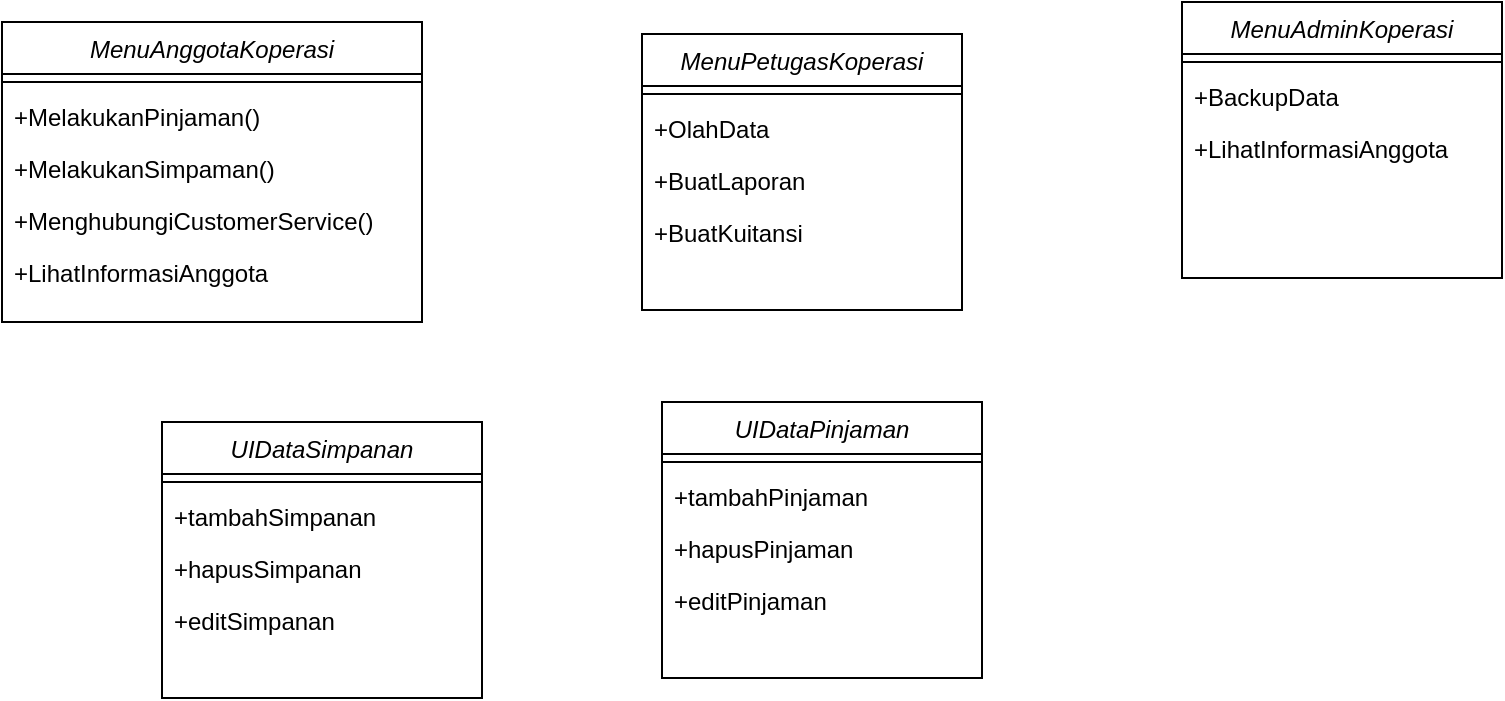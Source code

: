<mxfile version="17.4.3" type="github">
  <diagram id="C5RBs43oDa-KdzZeNtuy" name="Page-1">
    <mxGraphModel dx="997" dy="540" grid="1" gridSize="10" guides="1" tooltips="1" connect="1" arrows="1" fold="1" page="1" pageScale="1" pageWidth="827" pageHeight="1169" math="0" shadow="0">
      <root>
        <mxCell id="WIyWlLk6GJQsqaUBKTNV-0" />
        <mxCell id="WIyWlLk6GJQsqaUBKTNV-1" parent="WIyWlLk6GJQsqaUBKTNV-0" />
        <mxCell id="zkfFHV4jXpPFQw0GAbJ--0" value="UIDataSimpanan" style="swimlane;fontStyle=2;align=center;verticalAlign=top;childLayout=stackLayout;horizontal=1;startSize=26;horizontalStack=0;resizeParent=1;resizeLast=0;collapsible=1;marginBottom=0;rounded=0;shadow=0;strokeWidth=1;" parent="WIyWlLk6GJQsqaUBKTNV-1" vertex="1">
          <mxGeometry x="110" y="320" width="160" height="138" as="geometry">
            <mxRectangle x="230" y="140" width="160" height="26" as="alternateBounds" />
          </mxGeometry>
        </mxCell>
        <mxCell id="zkfFHV4jXpPFQw0GAbJ--4" value="" style="line;html=1;strokeWidth=1;align=left;verticalAlign=middle;spacingTop=-1;spacingLeft=3;spacingRight=3;rotatable=0;labelPosition=right;points=[];portConstraint=eastwest;" parent="zkfFHV4jXpPFQw0GAbJ--0" vertex="1">
          <mxGeometry y="26" width="160" height="8" as="geometry" />
        </mxCell>
        <mxCell id="zkfFHV4jXpPFQw0GAbJ--5" value="+tambahSimpanan" style="text;align=left;verticalAlign=top;spacingLeft=4;spacingRight=4;overflow=hidden;rotatable=0;points=[[0,0.5],[1,0.5]];portConstraint=eastwest;" parent="zkfFHV4jXpPFQw0GAbJ--0" vertex="1">
          <mxGeometry y="34" width="160" height="26" as="geometry" />
        </mxCell>
        <mxCell id="Pjv1aFeog5jZc0ne90wT-23" value="+hapusSimpanan" style="text;align=left;verticalAlign=top;spacingLeft=4;spacingRight=4;overflow=hidden;rotatable=0;points=[[0,0.5],[1,0.5]];portConstraint=eastwest;" vertex="1" parent="zkfFHV4jXpPFQw0GAbJ--0">
          <mxGeometry y="60" width="160" height="26" as="geometry" />
        </mxCell>
        <mxCell id="Pjv1aFeog5jZc0ne90wT-22" value="+editSimpanan" style="text;align=left;verticalAlign=top;spacingLeft=4;spacingRight=4;overflow=hidden;rotatable=0;points=[[0,0.5],[1,0.5]];portConstraint=eastwest;" vertex="1" parent="zkfFHV4jXpPFQw0GAbJ--0">
          <mxGeometry y="86" width="160" height="26" as="geometry" />
        </mxCell>
        <mxCell id="Pjv1aFeog5jZc0ne90wT-0" value="MenuAnggotaKoperasi" style="swimlane;fontStyle=2;align=center;verticalAlign=top;childLayout=stackLayout;horizontal=1;startSize=26;horizontalStack=0;resizeParent=1;resizeLast=0;collapsible=1;marginBottom=0;rounded=0;shadow=0;strokeWidth=1;" vertex="1" parent="WIyWlLk6GJQsqaUBKTNV-1">
          <mxGeometry x="30" y="120" width="210" height="150" as="geometry">
            <mxRectangle x="230" y="140" width="160" height="26" as="alternateBounds" />
          </mxGeometry>
        </mxCell>
        <mxCell id="Pjv1aFeog5jZc0ne90wT-4" value="" style="line;html=1;strokeWidth=1;align=left;verticalAlign=middle;spacingTop=-1;spacingLeft=3;spacingRight=3;rotatable=0;labelPosition=right;points=[];portConstraint=eastwest;" vertex="1" parent="Pjv1aFeog5jZc0ne90wT-0">
          <mxGeometry y="26" width="210" height="8" as="geometry" />
        </mxCell>
        <mxCell id="Pjv1aFeog5jZc0ne90wT-5" value="+MelakukanPinjaman()" style="text;align=left;verticalAlign=top;spacingLeft=4;spacingRight=4;overflow=hidden;rotatable=0;points=[[0,0.5],[1,0.5]];portConstraint=eastwest;" vertex="1" parent="Pjv1aFeog5jZc0ne90wT-0">
          <mxGeometry y="34" width="210" height="26" as="geometry" />
        </mxCell>
        <mxCell id="Pjv1aFeog5jZc0ne90wT-9" value="+MelakukanSimpaman()" style="text;align=left;verticalAlign=top;spacingLeft=4;spacingRight=4;overflow=hidden;rotatable=0;points=[[0,0.5],[1,0.5]];portConstraint=eastwest;" vertex="1" parent="Pjv1aFeog5jZc0ne90wT-0">
          <mxGeometry y="60" width="210" height="26" as="geometry" />
        </mxCell>
        <mxCell id="Pjv1aFeog5jZc0ne90wT-12" value="+MenghubungiCustomerService()" style="text;align=left;verticalAlign=top;spacingLeft=4;spacingRight=4;overflow=hidden;rotatable=0;points=[[0,0.5],[1,0.5]];portConstraint=eastwest;" vertex="1" parent="Pjv1aFeog5jZc0ne90wT-0">
          <mxGeometry y="86" width="210" height="26" as="geometry" />
        </mxCell>
        <mxCell id="Pjv1aFeog5jZc0ne90wT-28" value="+LihatInformasiAnggota" style="text;align=left;verticalAlign=top;spacingLeft=4;spacingRight=4;overflow=hidden;rotatable=0;points=[[0,0.5],[1,0.5]];portConstraint=eastwest;" vertex="1" parent="Pjv1aFeog5jZc0ne90wT-0">
          <mxGeometry y="112" width="210" height="26" as="geometry" />
        </mxCell>
        <mxCell id="Pjv1aFeog5jZc0ne90wT-6" value="MenuAdminKoperasi" style="swimlane;fontStyle=2;align=center;verticalAlign=top;childLayout=stackLayout;horizontal=1;startSize=26;horizontalStack=0;resizeParent=1;resizeLast=0;collapsible=1;marginBottom=0;rounded=0;shadow=0;strokeWidth=1;" vertex="1" parent="WIyWlLk6GJQsqaUBKTNV-1">
          <mxGeometry x="620" y="110" width="160" height="138" as="geometry">
            <mxRectangle x="230" y="140" width="160" height="26" as="alternateBounds" />
          </mxGeometry>
        </mxCell>
        <mxCell id="Pjv1aFeog5jZc0ne90wT-7" value="" style="line;html=1;strokeWidth=1;align=left;verticalAlign=middle;spacingTop=-1;spacingLeft=3;spacingRight=3;rotatable=0;labelPosition=right;points=[];portConstraint=eastwest;" vertex="1" parent="Pjv1aFeog5jZc0ne90wT-6">
          <mxGeometry y="26" width="160" height="8" as="geometry" />
        </mxCell>
        <mxCell id="Pjv1aFeog5jZc0ne90wT-8" value="+BackupData" style="text;align=left;verticalAlign=top;spacingLeft=4;spacingRight=4;overflow=hidden;rotatable=0;points=[[0,0.5],[1,0.5]];portConstraint=eastwest;" vertex="1" parent="Pjv1aFeog5jZc0ne90wT-6">
          <mxGeometry y="34" width="160" height="26" as="geometry" />
        </mxCell>
        <mxCell id="Pjv1aFeog5jZc0ne90wT-27" value="+LihatInformasiAnggota" style="text;align=left;verticalAlign=top;spacingLeft=4;spacingRight=4;overflow=hidden;rotatable=0;points=[[0,0.5],[1,0.5]];portConstraint=eastwest;" vertex="1" parent="Pjv1aFeog5jZc0ne90wT-6">
          <mxGeometry y="60" width="160" height="26" as="geometry" />
        </mxCell>
        <mxCell id="Pjv1aFeog5jZc0ne90wT-19" value="UIDataPinjaman" style="swimlane;fontStyle=2;align=center;verticalAlign=top;childLayout=stackLayout;horizontal=1;startSize=26;horizontalStack=0;resizeParent=1;resizeLast=0;collapsible=1;marginBottom=0;rounded=0;shadow=0;strokeWidth=1;" vertex="1" parent="WIyWlLk6GJQsqaUBKTNV-1">
          <mxGeometry x="360" y="310" width="160" height="138" as="geometry">
            <mxRectangle x="230" y="140" width="160" height="26" as="alternateBounds" />
          </mxGeometry>
        </mxCell>
        <mxCell id="Pjv1aFeog5jZc0ne90wT-20" value="" style="line;html=1;strokeWidth=1;align=left;verticalAlign=middle;spacingTop=-1;spacingLeft=3;spacingRight=3;rotatable=0;labelPosition=right;points=[];portConstraint=eastwest;" vertex="1" parent="Pjv1aFeog5jZc0ne90wT-19">
          <mxGeometry y="26" width="160" height="8" as="geometry" />
        </mxCell>
        <mxCell id="Pjv1aFeog5jZc0ne90wT-24" value="+tambahPinjaman" style="text;align=left;verticalAlign=top;spacingLeft=4;spacingRight=4;overflow=hidden;rotatable=0;points=[[0,0.5],[1,0.5]];portConstraint=eastwest;" vertex="1" parent="Pjv1aFeog5jZc0ne90wT-19">
          <mxGeometry y="34" width="160" height="26" as="geometry" />
        </mxCell>
        <mxCell id="Pjv1aFeog5jZc0ne90wT-26" value="+hapusPinjaman" style="text;align=left;verticalAlign=top;spacingLeft=4;spacingRight=4;overflow=hidden;rotatable=0;points=[[0,0.5],[1,0.5]];portConstraint=eastwest;" vertex="1" parent="Pjv1aFeog5jZc0ne90wT-19">
          <mxGeometry y="60" width="160" height="26" as="geometry" />
        </mxCell>
        <mxCell id="Pjv1aFeog5jZc0ne90wT-25" value="+editPinjaman" style="text;align=left;verticalAlign=top;spacingLeft=4;spacingRight=4;overflow=hidden;rotatable=0;points=[[0,0.5],[1,0.5]];portConstraint=eastwest;" vertex="1" parent="Pjv1aFeog5jZc0ne90wT-19">
          <mxGeometry y="86" width="160" height="26" as="geometry" />
        </mxCell>
        <mxCell id="Pjv1aFeog5jZc0ne90wT-29" value="MenuPetugasKoperasi" style="swimlane;fontStyle=2;align=center;verticalAlign=top;childLayout=stackLayout;horizontal=1;startSize=26;horizontalStack=0;resizeParent=1;resizeLast=0;collapsible=1;marginBottom=0;rounded=0;shadow=0;strokeWidth=1;" vertex="1" parent="WIyWlLk6GJQsqaUBKTNV-1">
          <mxGeometry x="350" y="126" width="160" height="138" as="geometry">
            <mxRectangle x="230" y="140" width="160" height="26" as="alternateBounds" />
          </mxGeometry>
        </mxCell>
        <mxCell id="Pjv1aFeog5jZc0ne90wT-30" value="" style="line;html=1;strokeWidth=1;align=left;verticalAlign=middle;spacingTop=-1;spacingLeft=3;spacingRight=3;rotatable=0;labelPosition=right;points=[];portConstraint=eastwest;" vertex="1" parent="Pjv1aFeog5jZc0ne90wT-29">
          <mxGeometry y="26" width="160" height="8" as="geometry" />
        </mxCell>
        <mxCell id="Pjv1aFeog5jZc0ne90wT-31" value="+OlahData" style="text;align=left;verticalAlign=top;spacingLeft=4;spacingRight=4;overflow=hidden;rotatable=0;points=[[0,0.5],[1,0.5]];portConstraint=eastwest;" vertex="1" parent="Pjv1aFeog5jZc0ne90wT-29">
          <mxGeometry y="34" width="160" height="26" as="geometry" />
        </mxCell>
        <mxCell id="Pjv1aFeog5jZc0ne90wT-32" value="+BuatLaporan" style="text;align=left;verticalAlign=top;spacingLeft=4;spacingRight=4;overflow=hidden;rotatable=0;points=[[0,0.5],[1,0.5]];portConstraint=eastwest;" vertex="1" parent="Pjv1aFeog5jZc0ne90wT-29">
          <mxGeometry y="60" width="160" height="26" as="geometry" />
        </mxCell>
        <mxCell id="Pjv1aFeog5jZc0ne90wT-33" value="+BuatKuitansi" style="text;align=left;verticalAlign=top;spacingLeft=4;spacingRight=4;overflow=hidden;rotatable=0;points=[[0,0.5],[1,0.5]];portConstraint=eastwest;" vertex="1" parent="Pjv1aFeog5jZc0ne90wT-29">
          <mxGeometry y="86" width="160" height="26" as="geometry" />
        </mxCell>
      </root>
    </mxGraphModel>
  </diagram>
</mxfile>
